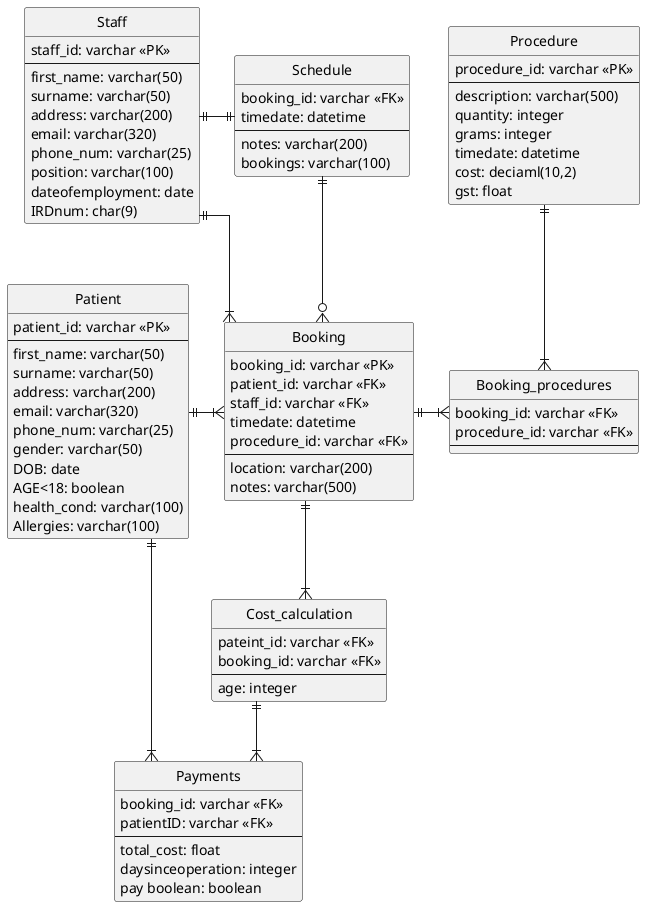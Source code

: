 @startuml
skinparam Style StrictUML
skinparam Linetype ortho 



entity "Patient" as patient {
    patient_id: varchar <<PK>>
    --
    first_name: varchar(50)
    surname: varchar(50)
    address: varchar(200)
    email: varchar(320)
    phone_num: varchar(25)
    gender: varchar(50)
    DOB: date
    AGE<18: boolean
    health_cond: varchar(100)
    Allergies: varchar(100)
}

entity "Staff" as staff {
    staff_id: varchar <<PK>>
    --
    first_name: varchar(50)
    surname: varchar(50)
    address: varchar(200) 
    email: varchar(320)
    phone_num: varchar(25)
    position: varchar(100)
    dateofemployment: date
    IRDnum: char(9)
    ' IRDnum is either 8 or 9 digits however, if its 8 an 0 is added at the front making it a 9 digit number
}

entity "Booking" as booking {
    booking_id: varchar <<PK>>
    patient_id: varchar <<FK>>
    staff_id: varchar <<FK>>
    timedate: datetime
    procedure_id: varchar <<FK>>
    --
    location: varchar(200)
    notes: varchar(500)
}

entity "Procedure" as procedure {
    procedure_id: varchar <<PK>>
    --
    description: varchar(500)
    quantity: integer
    grams: integer
    timedate: datetime
    ' timedate to roughly know how long each procedure takes
    cost: deciaml(10,2)
    gst: float
}

entity "Booking_procedures" as booking_procedures{
    booking_id: varchar <<FK>>
    procedure_id: varchar <<FK>>
    --
}

entity "Schedule" as schedule {
    booking_id: varchar <<FK>>
    timedate: datetime
    --
    notes: varchar(200)
    bookings: varchar(100)
}

entity "Payments" as payments {
    booking_id: varchar <<FK>>
    patientID: varchar <<FK>>
    --
    total_cost: float
    daysinceoperation: integer
    pay boolean: boolean
}

entity "Cost_calculation" as cost_calculation {
    pateint_id: varchar <<FK>>
    booking_id: varchar <<FK>>
    --
    age: integer
}
patient ||-|{ booking
staff ||--|{ booking
booking ||-|{ booking_procedures
procedure ||--|{ booking_procedures
schedule ||-o{ booking
staff ||-|| schedule
booking ||--|{cost_calculation
cost_calculation ||--|{ payments
patient ||-|{ payments
@enduml